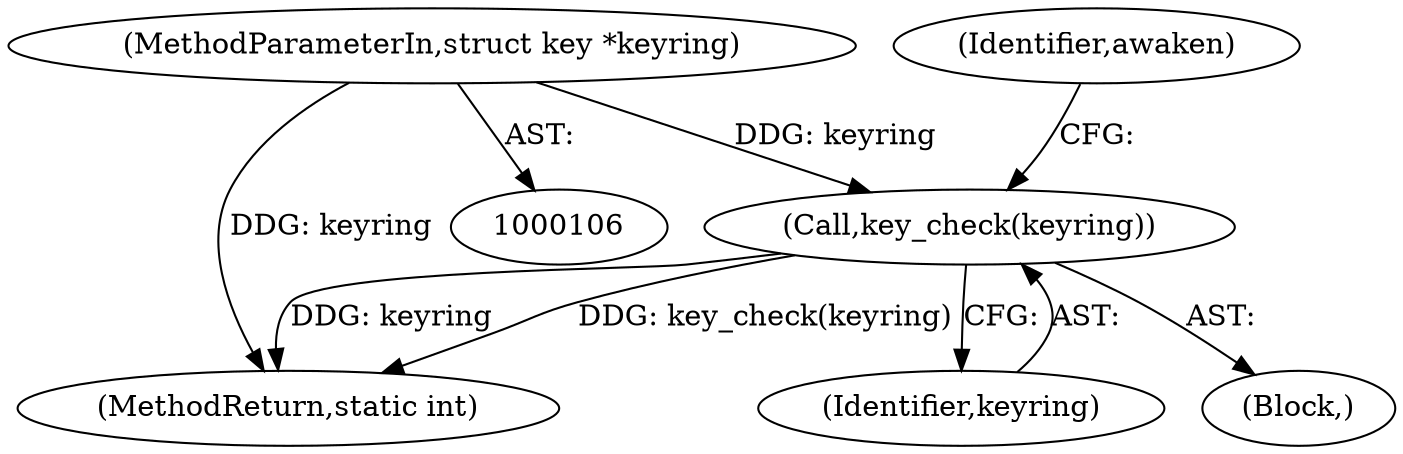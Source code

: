 digraph "0_linux_363b02dab09b3226f3bd1420dad9c72b79a42a76_4@pointer" {
"1000109" [label="(MethodParameterIn,struct key *keyring)"];
"1000117" [label="(Call,key_check(keyring))"];
"1000120" [label="(Identifier,awaken)"];
"1000112" [label="(Block,)"];
"1000109" [label="(MethodParameterIn,struct key *keyring)"];
"1000227" [label="(MethodReturn,static int)"];
"1000117" [label="(Call,key_check(keyring))"];
"1000118" [label="(Identifier,keyring)"];
"1000109" -> "1000106"  [label="AST: "];
"1000109" -> "1000227"  [label="DDG: keyring"];
"1000109" -> "1000117"  [label="DDG: keyring"];
"1000117" -> "1000112"  [label="AST: "];
"1000117" -> "1000118"  [label="CFG: "];
"1000118" -> "1000117"  [label="AST: "];
"1000120" -> "1000117"  [label="CFG: "];
"1000117" -> "1000227"  [label="DDG: keyring"];
"1000117" -> "1000227"  [label="DDG: key_check(keyring)"];
}
